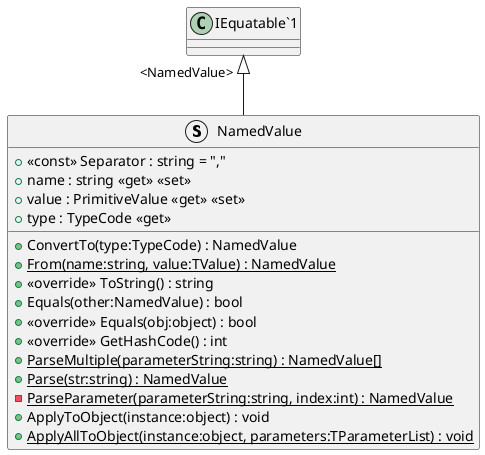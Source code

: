 @startuml
struct NamedValue {
    + <<const>> Separator : string = ","
    + name : string <<get>> <<set>>
    + value : PrimitiveValue <<get>> <<set>>
    + type : TypeCode <<get>>
    + ConvertTo(type:TypeCode) : NamedValue
    + {static} From(name:string, value:TValue) : NamedValue
    + <<override>> ToString() : string
    + Equals(other:NamedValue) : bool
    + <<override>> Equals(obj:object) : bool
    + <<override>> GetHashCode() : int
    + {static} ParseMultiple(parameterString:string) : NamedValue[]
    + {static} Parse(str:string) : NamedValue
    - {static} ParseParameter(parameterString:string, index:int) : NamedValue
    + ApplyToObject(instance:object) : void
    + {static} ApplyAllToObject(instance:object, parameters:TParameterList) : void
}
"IEquatable`1" "<NamedValue>" <|-- NamedValue
@enduml
